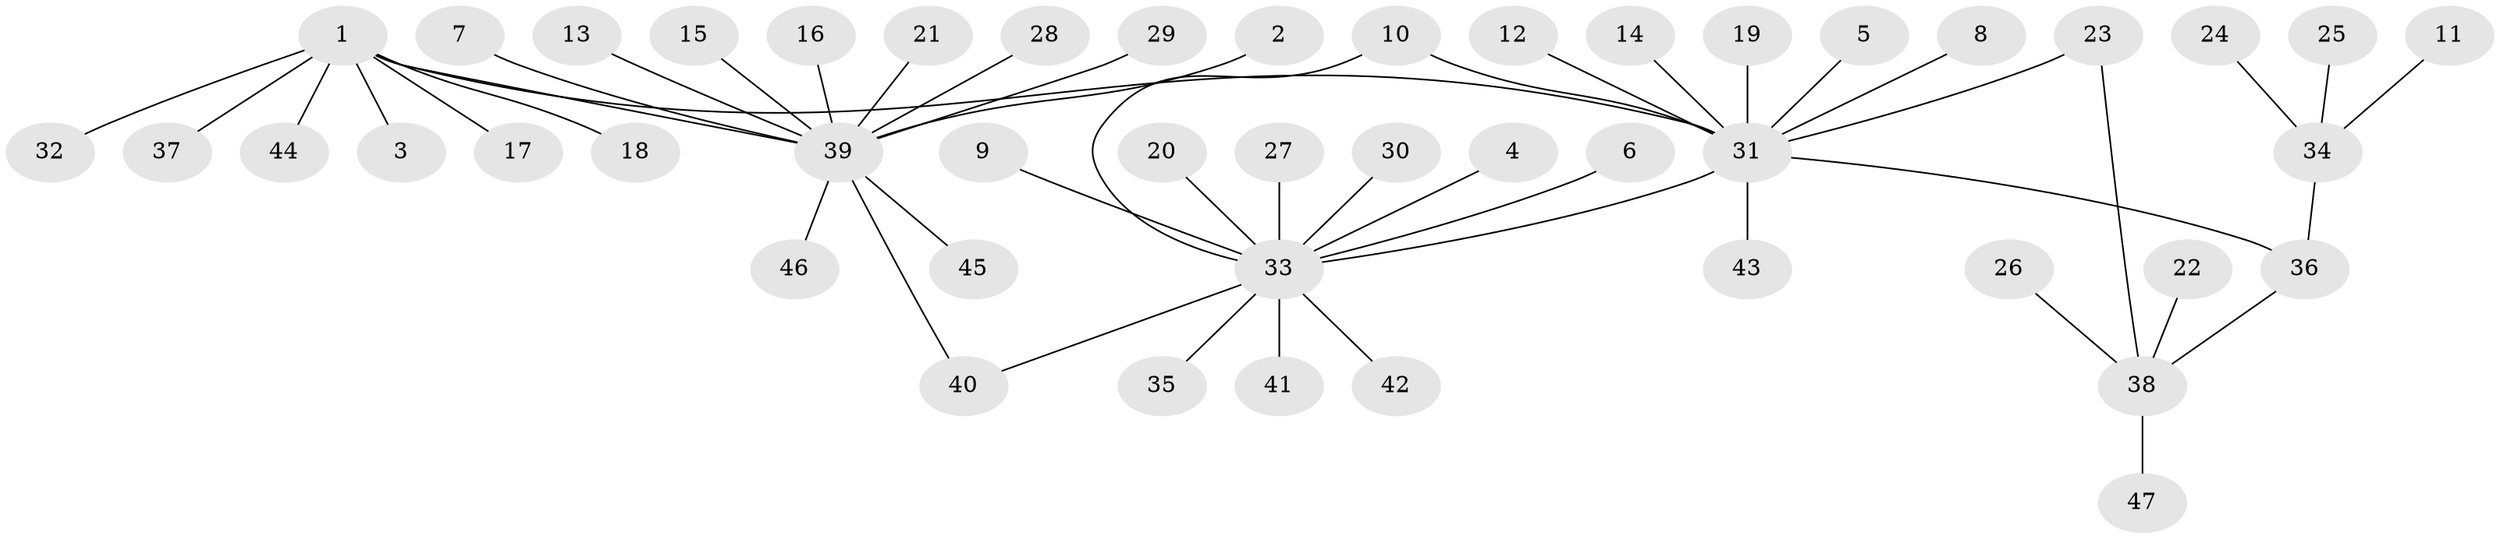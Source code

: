 // original degree distribution, {3: 0.11702127659574468, 10: 0.02127659574468085, 11: 0.010638297872340425, 1: 0.6808510638297872, 7: 0.02127659574468085, 14: 0.010638297872340425, 4: 0.010638297872340425, 5: 0.010638297872340425, 9: 0.010638297872340425, 2: 0.10638297872340426}
// Generated by graph-tools (version 1.1) at 2025/25/03/09/25 03:25:58]
// undirected, 47 vertices, 49 edges
graph export_dot {
graph [start="1"]
  node [color=gray90,style=filled];
  1;
  2;
  3;
  4;
  5;
  6;
  7;
  8;
  9;
  10;
  11;
  12;
  13;
  14;
  15;
  16;
  17;
  18;
  19;
  20;
  21;
  22;
  23;
  24;
  25;
  26;
  27;
  28;
  29;
  30;
  31;
  32;
  33;
  34;
  35;
  36;
  37;
  38;
  39;
  40;
  41;
  42;
  43;
  44;
  45;
  46;
  47;
  1 -- 3 [weight=1.0];
  1 -- 17 [weight=1.0];
  1 -- 18 [weight=1.0];
  1 -- 31 [weight=1.0];
  1 -- 32 [weight=1.0];
  1 -- 37 [weight=1.0];
  1 -- 39 [weight=1.0];
  1 -- 44 [weight=1.0];
  2 -- 39 [weight=1.0];
  4 -- 33 [weight=1.0];
  5 -- 31 [weight=1.0];
  6 -- 33 [weight=1.0];
  7 -- 39 [weight=1.0];
  8 -- 31 [weight=1.0];
  9 -- 33 [weight=1.0];
  10 -- 31 [weight=1.0];
  10 -- 33 [weight=1.0];
  11 -- 34 [weight=1.0];
  12 -- 31 [weight=1.0];
  13 -- 39 [weight=1.0];
  14 -- 31 [weight=1.0];
  15 -- 39 [weight=1.0];
  16 -- 39 [weight=1.0];
  19 -- 31 [weight=1.0];
  20 -- 33 [weight=1.0];
  21 -- 39 [weight=1.0];
  22 -- 38 [weight=1.0];
  23 -- 31 [weight=1.0];
  23 -- 38 [weight=1.0];
  24 -- 34 [weight=1.0];
  25 -- 34 [weight=1.0];
  26 -- 38 [weight=1.0];
  27 -- 33 [weight=1.0];
  28 -- 39 [weight=1.0];
  29 -- 39 [weight=1.0];
  30 -- 33 [weight=1.0];
  31 -- 33 [weight=1.0];
  31 -- 36 [weight=1.0];
  31 -- 43 [weight=1.0];
  33 -- 35 [weight=1.0];
  33 -- 40 [weight=1.0];
  33 -- 41 [weight=1.0];
  33 -- 42 [weight=1.0];
  34 -- 36 [weight=1.0];
  36 -- 38 [weight=1.0];
  38 -- 47 [weight=1.0];
  39 -- 40 [weight=1.0];
  39 -- 45 [weight=1.0];
  39 -- 46 [weight=1.0];
}
